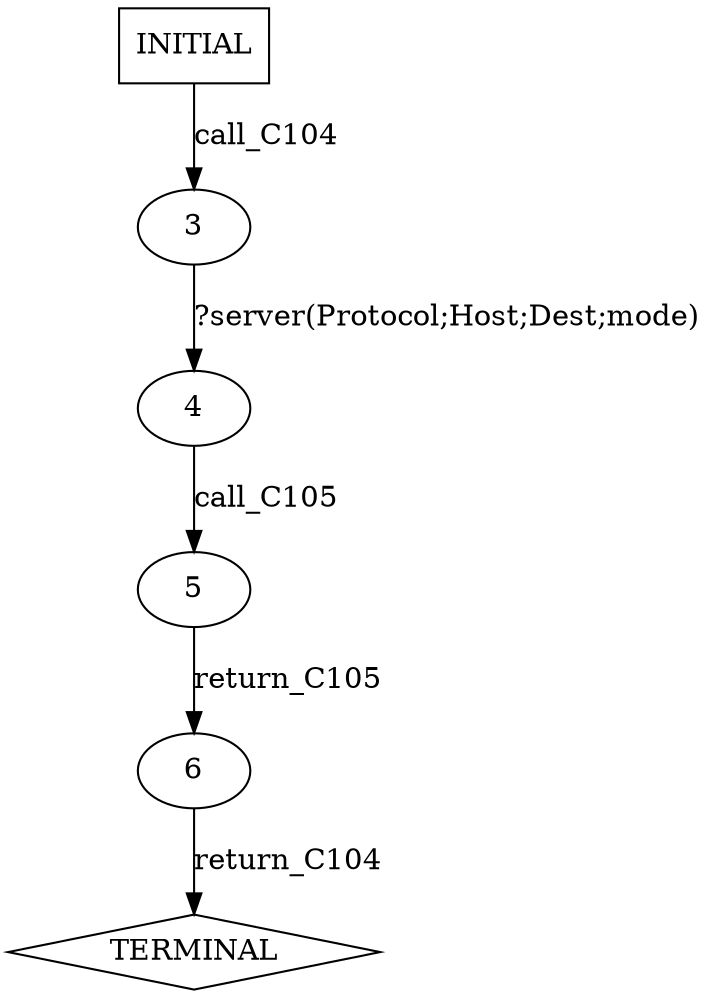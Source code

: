 digraph G {
  0 [label="INITIAL",shape=box];
  1 [label="TERMINAL",shape=diamond];
  3 [label="3"];
  4 [label="4"];
  5 [label="5"];
  6 [label="6"];
0->3  [label="call_C104"];
3->4 [label="?server(Protocol;Host;Dest;mode)"];
4->5  [label="call_C105"];
5->6  [label="return_C105"];
6->1  [label="return_C104"];
}
